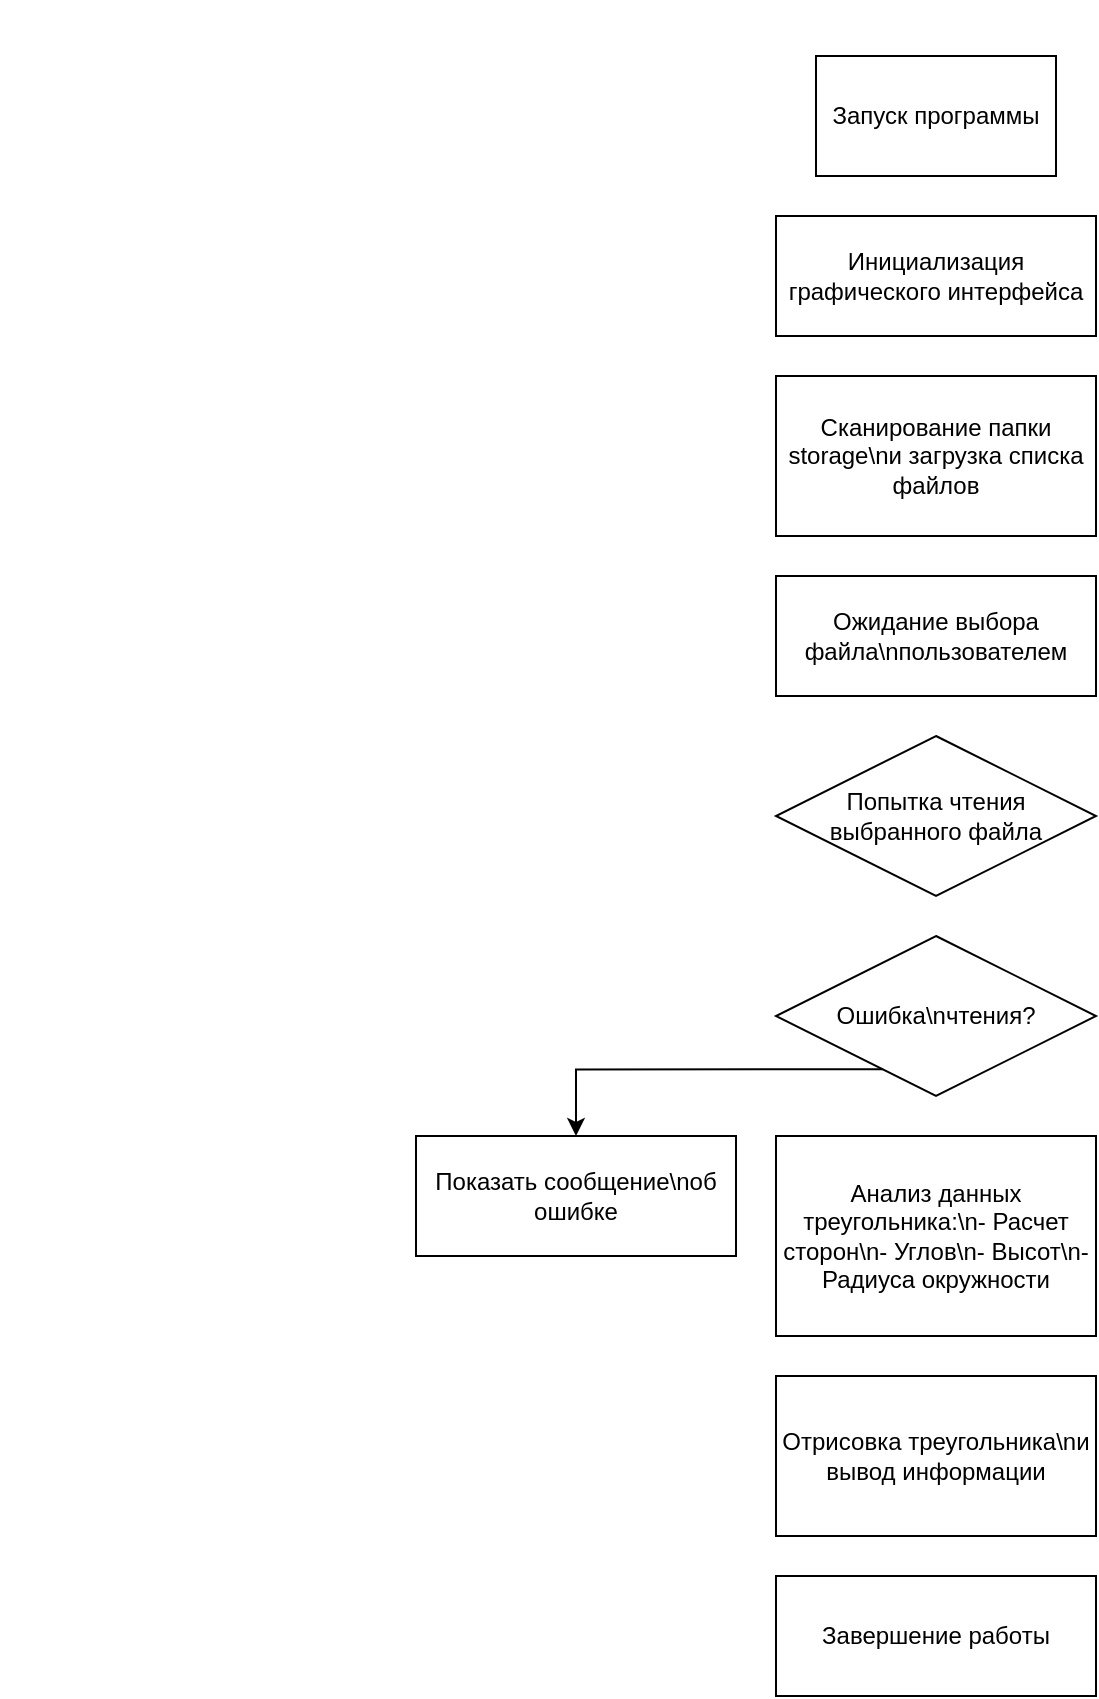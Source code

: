 <mxfile>
  <diagram id="C5R143Li0aA1-3KioK6u" name="Программа анализа треугольника">
    <mxGraphModel dx="1426" dy="802" grid="1" gridSize="10" guides="1" tooltips="1" connect="1" arrows="1" fold="1" page="1" pageScale="1" pageWidth="827" pageHeight="1169" math="0" shadow="0">
      <root>
        <mxCell id="0"/>
        <mxCell id="1" parent="0"/>

        <!-- Начало программы -->
        <mxCell id="start" value="Запуск программы" style="rounded=0;whiteSpace=wrap;html=1;" vertex="1" parent="1">
          <mxGeometry x="400" y="20" width="120" height="60" as="geometry"/>
        </mxCell>

        <!-- Инициализация UI -->
        <mxCell id="init_ui" value="Инициализация графического интерфейса" style="rounded=0;whiteSpace=wrap;html=1;" vertex="1" parent="1">
          <mxGeometry x="380" y="100" width="160" height="60" as="geometry"/>
        </mxCell>

        <!-- Загрузка файлов -->
        <mxCell id="load_files" value="Сканирование папки storage\nи загрузка списка файлов" style="rounded=0;whiteSpace=wrap;html=1;" vertex="1" parent="1">
          <mxGeometry x="380" y="180" width="160" height="80" as="geometry"/>
        </mxCell>

        <!-- Ожидание выбора -->
        <mxCell id="wait" value="Ожидание выбора файла\nпользователем" style="rounded=0;whiteSpace=wrap;html=1;" vertex="1" parent="1">
          <mxGeometry x="380" y="280" width="160" height="60" as="geometry"/>
        </mxCell>

        <!-- Чтение файла -->
        <mxCell id="read" value="Попытка чтения выбранного файла" style="rhombus;whiteSpace=wrap;html=1;" vertex="1" parent="1">
          <mxGeometry x="380" y="360" width="160" height="80" as="geometry"/>
        </mxCell>

        <!-- Ошибка? -->
        <mxCell id="error_check" value="Ошибка\nчтения?" style="rhombus;whiteSpace=wrap;html=1;" vertex="1" parent="1">
          <mxGeometry x="380" y="460" width="160" height="80" as="geometry"/>
        </mxCell>

        <!-- Отображение ошибки -->
        <mxCell id="show_error" value="Показать сообщение\nоб ошибке" style="rounded=0;whiteSpace=wrap;html=1;" vertex="1" parent="1">
          <mxGeometry x="200" y="560" width="160" height="60" as="geometry"/>
        </mxCell>

        <!-- Анализ данных -->
        <mxCell id="analyze" value="Анализ данных треугольника:\n- Расчет сторон\n- Углов\n- Высот\n- Радиуса окружности" style="rounded=0;whiteSpace=wrap;html=1;" vertex="1" parent="1">
          <mxGeometry x="380" y="560" width="160" height="100" as="geometry"/>
        </mxCell>

        <!-- Отрисовка -->
        <mxCell id="draw" value="Отрисовка треугольника\nи вывод информации" style="rounded=0;whiteSpace=wrap;html=1;" vertex="1" parent="1">
          <mxGeometry x="380" y="680" width="160" height="80" as="geometry"/>
        </mxCell>

        <!-- Конец -->
        <mxCell id="end" value="Завершение работы" style="rounded=0;whiteSpace=wrap;html=1;" vertex="1" parent="1">
          <mxGeometry x="380" y="780" width="160" height="60" as="geometry"/>
        </mxCell>

        <!-- Соединения -->
        <mxCell id="c1" style="edgeStyle=orthogonalEdgeStyle;rounded=0;html=1;entryX=0.5;entryY=0;exitX=0.5;exitY=1;" edge="1" parent="1" source="start" target="init_ui"/>
        <mxCell id="c2" style="edgeStyle=orthogonalEdgeStyle;rounded=0;html=1;" edge="1" parent="1" source="init_ui" target="load_files"/>
        <mxCell id="c3" style="edgeStyle=orthogonalEdgeStyle;rounded=0;html=1;" edge="1" parent="1" source="load_files" target="wait"/>
        <mxCell id="c4" style="edgeStyle=orthogonalEdgeStyle;rounded=0;html=1;" edge="1" parent="1" source="wait" target="read"/>
        <mxCell id="c5" style="edgeStyle=orthogonalEdgeStyle;rounded=0;html=1;" edge="1" parent="1" source="read" target="error_check"/>
        <mxCell id="c6" style="edgeStyle=orthogonalEdgeStyle;rounded=0;html=1;exitX=0.25;exitY=1;entryX=0.5;entryY=0;" edge="1" parent="1" source="error_check" target="show_error">
          <mxGeometry relative="1" as="geometry">
            <mxPoint x="300" y="560" as="targetPoint"/>
          </mxGeometry>
        </mxCell>
        <mxCell id="c7" style="edgeStyle=orthogonalEdgeStyle;rounded=0;html=1;exitX=0.75;exitY=1;entryX=0.5;entryY=0;" edge="1" parent="1" source="error_check" target="analyze"/>
        <mxCell id="c8" style="edgeStyle=orthogonalEdgeStyle;rounded=0;html=1;" edge="1" parent="1" source="analyze" target="draw"/>
        <mxCell id="c9" style="edgeStyle=orthogonalEdgeStyle;rounded=0;html=1;exitX=0.5;exitY=1;entryX=0.5;entryY=0;" edge="1" parent="1" source="draw" target="end"/>
        <mxCell id="c10" style="edgeStyle=orthogonalEdgeStyle;rounded=0;html=1;exitX=0.5;exitY=1;entryX=0.5;entryY=0;dashed=1;" edge="1" parent="1" source="show_error" target="wait"/>
      </root>
    </mxGraphModel>
  </diagram>
</mxfile>